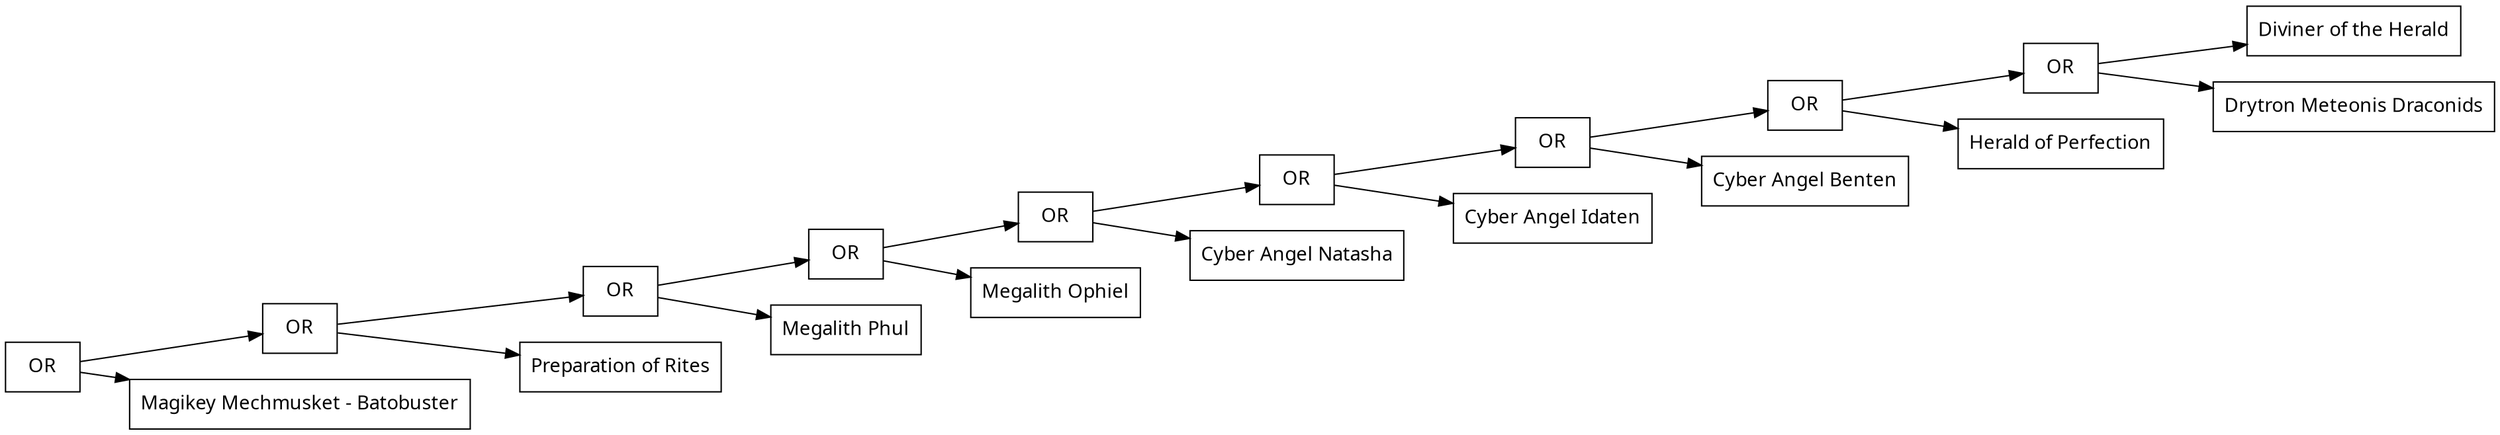 digraph {
node [shape=record];
node [fontname=Sans];charset="UTF-8" splines=true splines=spline rankdir =LR
62[label="OR"];
62->60;
62->61;
60[label="OR"];
60->56;
60->59;
61[label="Magikey Mechmusket - Batobuster"];
56[label="OR"];
56->50;
56->55;
59[label="Preparation of Rites"];
50[label="OR"];
50->46;
50->49;
55[label="Megalith Phul"];
46[label="OR"];
46->43;
46->45;
49[label="Megalith Ophiel"];
43[label="OR"];
43->38;
43->42;
45[label="Cyber Angel Natasha"];
38[label="OR"];
38->31;
38->37;
42[label="Cyber Angel Idaten"];
31[label="OR"];
31->28;
31->30;
37[label="Cyber Angel Benten"];
28[label="OR"];
28->25;
28->26;
30[label="Herald of Perfection"];
25[label="Diviner of the Herald"];
26[label="Drytron Meteonis Draconids"];
}
